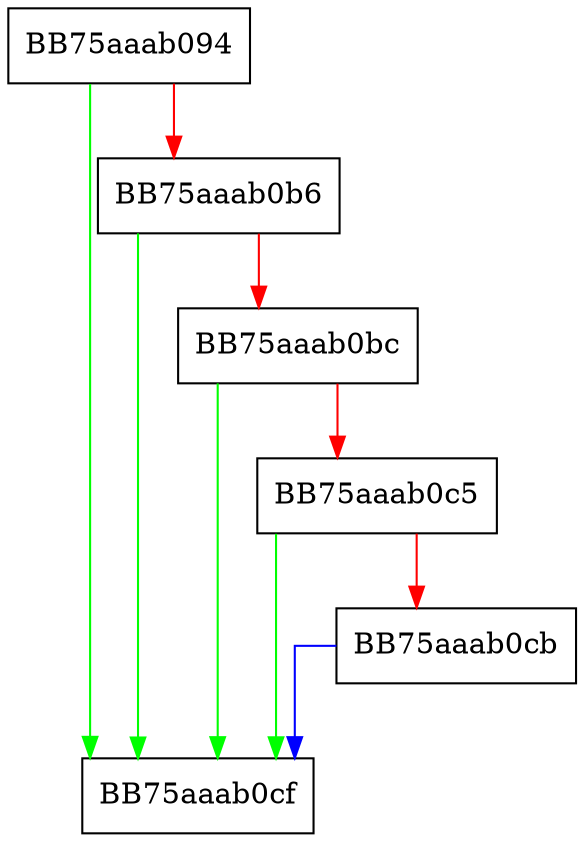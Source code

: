 digraph OpenNtFileInternal {
  node [shape="box"];
  graph [splines=ortho];
  BB75aaab094 -> BB75aaab0cf [color="green"];
  BB75aaab094 -> BB75aaab0b6 [color="red"];
  BB75aaab0b6 -> BB75aaab0cf [color="green"];
  BB75aaab0b6 -> BB75aaab0bc [color="red"];
  BB75aaab0bc -> BB75aaab0cf [color="green"];
  BB75aaab0bc -> BB75aaab0c5 [color="red"];
  BB75aaab0c5 -> BB75aaab0cf [color="green"];
  BB75aaab0c5 -> BB75aaab0cb [color="red"];
  BB75aaab0cb -> BB75aaab0cf [color="blue"];
}